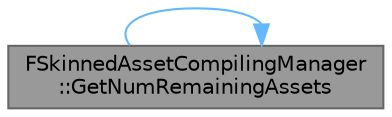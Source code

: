 digraph "FSkinnedAssetCompilingManager::GetNumRemainingAssets"
{
 // INTERACTIVE_SVG=YES
 // LATEX_PDF_SIZE
  bgcolor="transparent";
  edge [fontname=Helvetica,fontsize=10,labelfontname=Helvetica,labelfontsize=10];
  node [fontname=Helvetica,fontsize=10,shape=box,height=0.2,width=0.4];
  rankdir="RL";
  Node1 [id="Node000001",label="FSkinnedAssetCompilingManager\l::GetNumRemainingAssets",height=0.2,width=0.4,color="gray40", fillcolor="grey60", style="filled", fontcolor="black",tooltip="Returns the number of remaining compilations."];
  Node1 -> Node1 [id="edge1_Node000001_Node000001",dir="back",color="steelblue1",style="solid",tooltip=" "];
}
